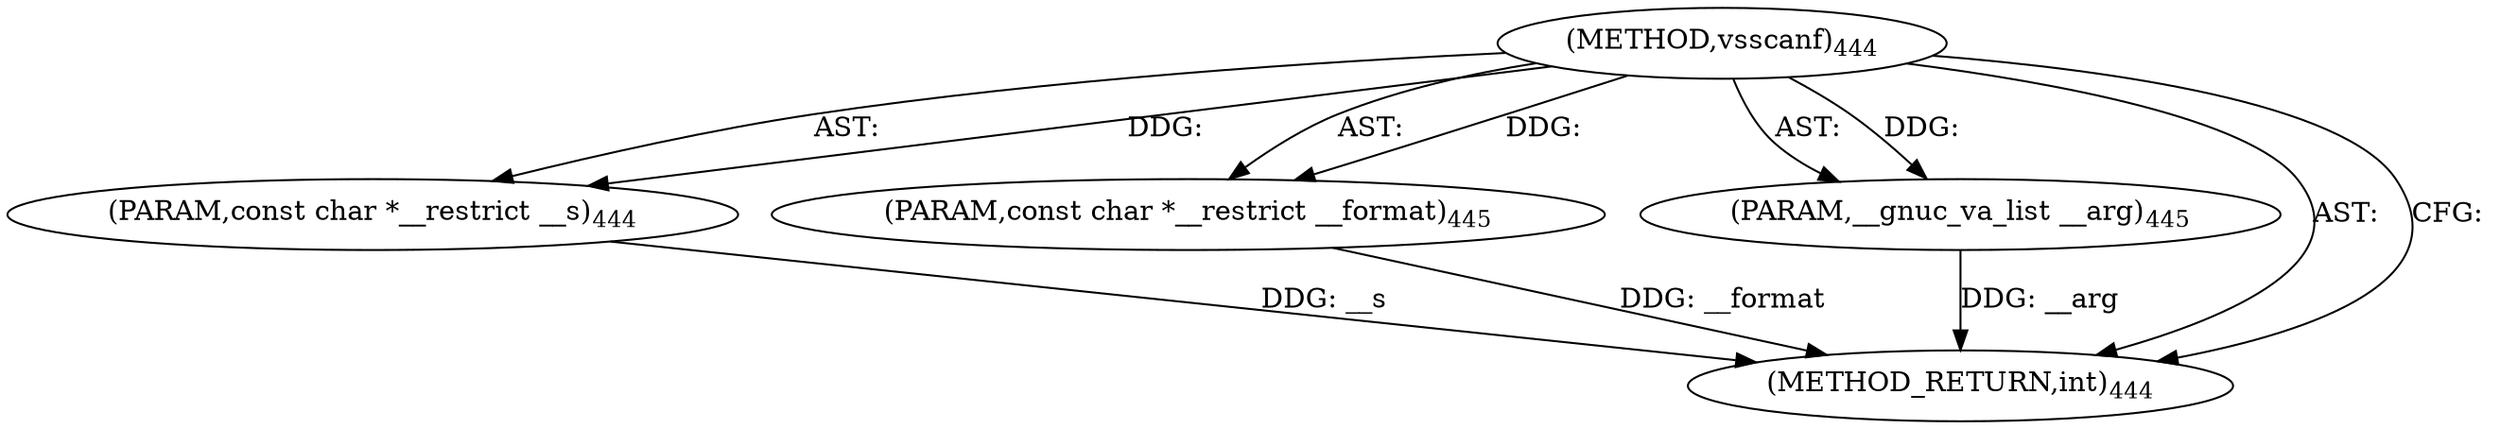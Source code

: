 digraph "vsscanf" {  
"30210" [label = <(METHOD,vsscanf)<SUB>444</SUB>> ]
"30211" [label = <(PARAM,const char *__restrict __s)<SUB>444</SUB>> ]
"30212" [label = <(PARAM,const char *__restrict __format)<SUB>445</SUB>> ]
"30213" [label = <(PARAM,__gnuc_va_list __arg)<SUB>445</SUB>> ]
"30214" [label = <(METHOD_RETURN,int)<SUB>444</SUB>> ]
  "30210" -> "30211"  [ label = "AST: "] 
  "30210" -> "30212"  [ label = "AST: "] 
  "30210" -> "30213"  [ label = "AST: "] 
  "30210" -> "30214"  [ label = "AST: "] 
  "30210" -> "30214"  [ label = "CFG: "] 
  "30211" -> "30214"  [ label = "DDG: __s"] 
  "30212" -> "30214"  [ label = "DDG: __format"] 
  "30213" -> "30214"  [ label = "DDG: __arg"] 
  "30210" -> "30211"  [ label = "DDG: "] 
  "30210" -> "30212"  [ label = "DDG: "] 
  "30210" -> "30213"  [ label = "DDG: "] 
}
